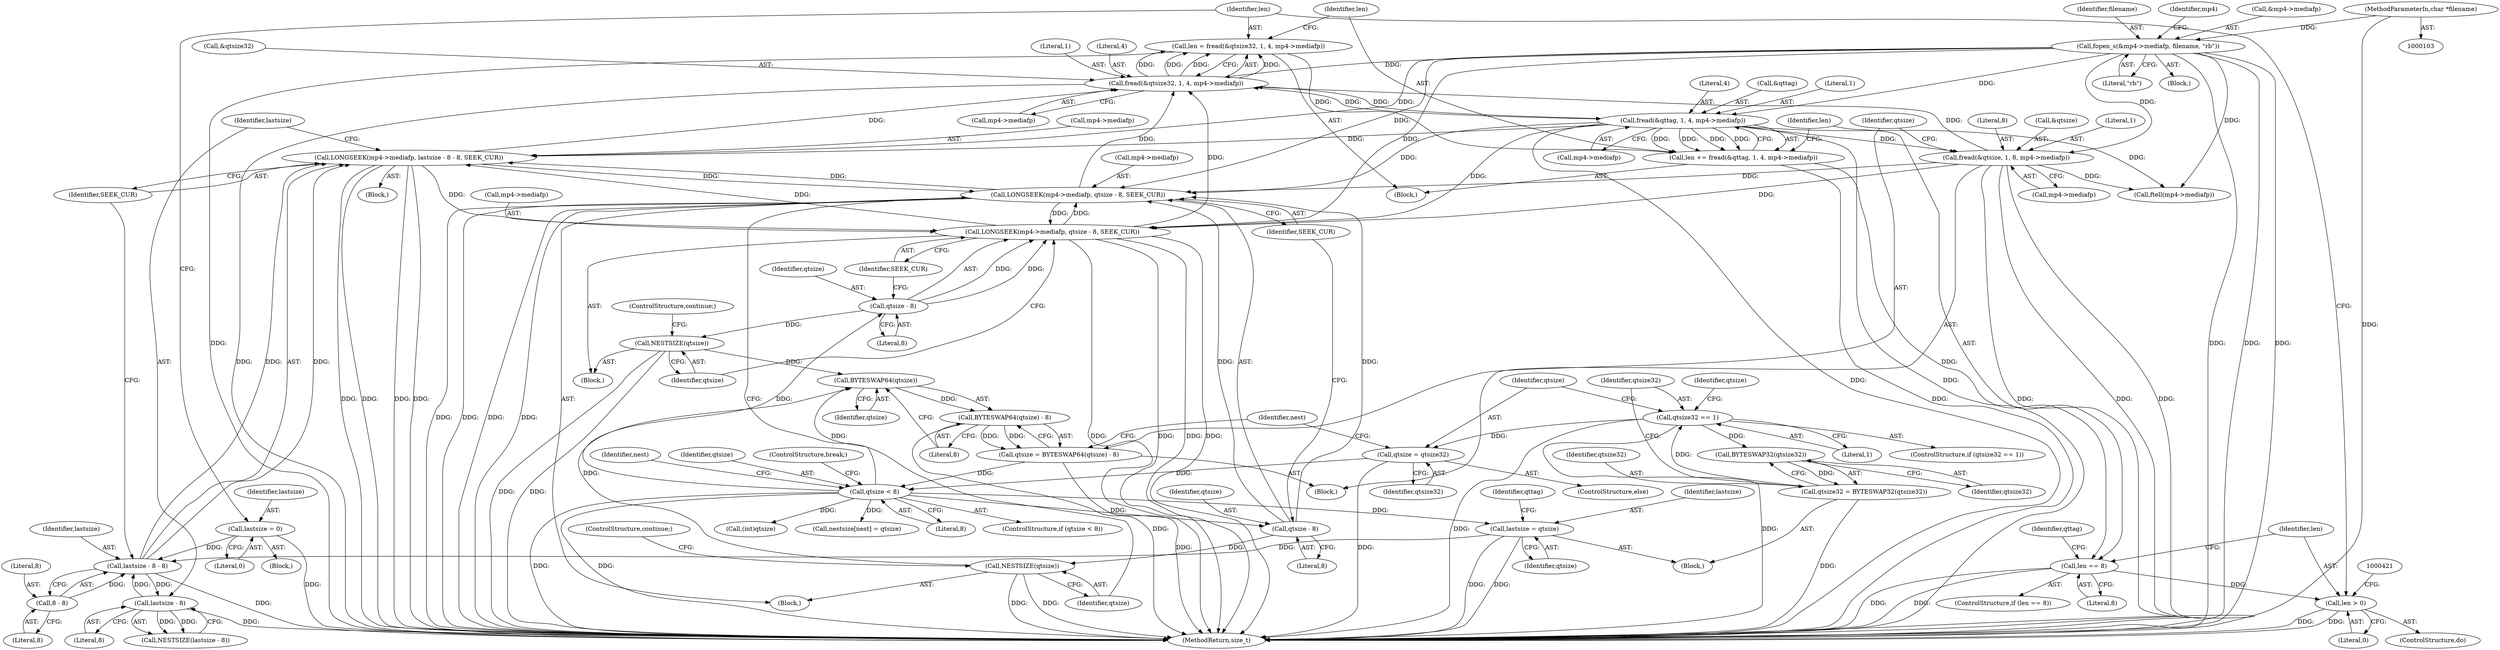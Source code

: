 digraph "0_gpmf-parser_341f12cd5b97ab419e53853ca00176457c9f1681_6@API" {
"1000154" [label="(Call,len = fread(&qtsize32, 1, 4, mp4->mediafp))"];
"1000156" [label="(Call,fread(&qtsize32, 1, 4, mp4->mediafp))"];
"1000125" [label="(Call,fopen_s(&mp4->mediafp, filename, \"rb\"))"];
"1000104" [label="(MethodParameterIn,char *filename)"];
"1000184" [label="(Call,LONGSEEK(mp4->mediafp, lastsize - 8 - 8, SEEK_CUR))"];
"1000166" [label="(Call,fread(&qttag, 1, 4, mp4->mediafp))"];
"1000188" [label="(Call,lastsize - 8 - 8)"];
"1000148" [label="(Call,lastsize = 0)"];
"1000243" [label="(Call,lastsize = qtsize)"];
"1000229" [label="(Call,qtsize < 8)"];
"1000216" [label="(Call,qtsize = BYTESWAP64(qtsize) - 8)"];
"1000218" [label="(Call,BYTESWAP64(qtsize) - 8)"];
"1000219" [label="(Call,BYTESWAP64(qtsize))"];
"1000409" [label="(Call,NESTSIZE(qtsize))"];
"1000405" [label="(Call,qtsize - 8)"];
"1000271" [label="(Call,NESTSIZE(qtsize))"];
"1000267" [label="(Call,qtsize - 8)"];
"1000223" [label="(Call,qtsize = qtsize32)"];
"1000204" [label="(Call,qtsize32 == 1)"];
"1000199" [label="(Call,qtsize32 = BYTESWAP32(qtsize32))"];
"1000201" [label="(Call,BYTESWAP32(qtsize32))"];
"1000195" [label="(Call,lastsize - 8)"];
"1000190" [label="(Call,8 - 8)"];
"1000401" [label="(Call,LONGSEEK(mp4->mediafp, qtsize - 8, SEEK_CUR))"];
"1000208" [label="(Call,fread(&qtsize, 1, 8, mp4->mediafp))"];
"1000263" [label="(Call,LONGSEEK(mp4->mediafp, qtsize - 8, SEEK_CUR))"];
"1000164" [label="(Call,len += fread(&qttag, 1, 4, mp4->mediafp))"];
"1000175" [label="(Call,len == 8)"];
"1000416" [label="(Call,len > 0)"];
"1000249" [label="(Identifier,qttag)"];
"1000189" [label="(Identifier,lastsize)"];
"1000401" [label="(Call,LONGSEEK(mp4->mediafp, qtsize - 8, SEEK_CUR))"];
"1000199" [label="(Call,qtsize32 = BYTESWAP32(qtsize32))"];
"1000243" [label="(Call,lastsize = qtsize)"];
"1000235" [label="(Identifier,nest)"];
"1000197" [label="(Literal,8)"];
"1000371" [label="(Call,ftell(mp4->mediafp))"];
"1000402" [label="(Call,mp4->mediafp)"];
"1000207" [label="(Block,)"];
"1000230" [label="(Identifier,qtsize)"];
"1000191" [label="(Literal,8)"];
"1000176" [label="(Identifier,len)"];
"1000131" [label="(Literal,\"rb\")"];
"1000175" [label="(Call,len == 8)"];
"1000161" [label="(Call,mp4->mediafp)"];
"1000218" [label="(Call,BYTESWAP64(qtsize) - 8)"];
"1000134" [label="(Identifier,mp4)"];
"1000271" [label="(Call,NESTSIZE(qtsize))"];
"1000154" [label="(Call,len = fread(&qtsize32, 1, 4, mp4->mediafp))"];
"1000104" [label="(MethodParameterIn,char *filename)"];
"1000153" [label="(Block,)"];
"1000188" [label="(Call,lastsize - 8 - 8)"];
"1000361" [label="(Call,(int)qtsize)"];
"1000206" [label="(Literal,1)"];
"1000418" [label="(Literal,0)"];
"1000125" [label="(Call,fopen_s(&mp4->mediafp, filename, \"rb\"))"];
"1000204" [label="(Call,qtsize32 == 1)"];
"1000182" [label="(Identifier,qttag)"];
"1000405" [label="(Call,qtsize - 8)"];
"1000232" [label="(ControlStructure,break;)"];
"1000136" [label="(Block,)"];
"1000212" [label="(Literal,8)"];
"1000205" [label="(Identifier,qtsize32)"];
"1000174" [label="(ControlStructure,if (len == 8))"];
"1000178" [label="(Block,)"];
"1000150" [label="(Literal,0)"];
"1000227" [label="(Identifier,nest)"];
"1000216" [label="(Call,qtsize = BYTESWAP64(qtsize) - 8)"];
"1000159" [label="(Literal,1)"];
"1000200" [label="(Identifier,qtsize32)"];
"1000165" [label="(Identifier,len)"];
"1000238" [label="(Call,nestsize[nest] = qtsize)"];
"1000224" [label="(Identifier,qtsize)"];
"1000231" [label="(Literal,8)"];
"1000222" [label="(ControlStructure,else)"];
"1000217" [label="(Identifier,qtsize)"];
"1000201" [label="(Call,BYTESWAP32(qtsize32))"];
"1000209" [label="(Call,&qtsize)"];
"1000169" [label="(Literal,1)"];
"1000164" [label="(Call,len += fread(&qttag, 1, 4, mp4->mediafp))"];
"1000160" [label="(Literal,4)"];
"1000126" [label="(Call,&mp4->mediafp)"];
"1000105" [label="(Block,)"];
"1000417" [label="(Identifier,len)"];
"1000268" [label="(Identifier,qtsize)"];
"1000130" [label="(Identifier,filename)"];
"1000184" [label="(Call,LONGSEEK(mp4->mediafp, lastsize - 8 - 8, SEEK_CUR))"];
"1000244" [label="(Identifier,lastsize)"];
"1000221" [label="(Literal,8)"];
"1000264" [label="(Call,mp4->mediafp)"];
"1000166" [label="(Call,fread(&qttag, 1, 4, mp4->mediafp))"];
"1000270" [label="(Identifier,SEEK_CUR)"];
"1000193" [label="(Identifier,SEEK_CUR)"];
"1000407" [label="(Literal,8)"];
"1000190" [label="(Call,8 - 8)"];
"1000411" [label="(ControlStructure,continue;)"];
"1000408" [label="(Identifier,SEEK_CUR)"];
"1000208" [label="(Call,fread(&qtsize, 1, 8, mp4->mediafp))"];
"1000156" [label="(Call,fread(&qtsize32, 1, 4, mp4->mediafp))"];
"1000211" [label="(Literal,1)"];
"1000406" [label="(Identifier,qtsize)"];
"1000263" [label="(Call,LONGSEEK(mp4->mediafp, qtsize - 8, SEEK_CUR))"];
"1000272" [label="(Identifier,qtsize)"];
"1000400" [label="(Block,)"];
"1000192" [label="(Literal,8)"];
"1000183" [label="(Block,)"];
"1000195" [label="(Call,lastsize - 8)"];
"1000210" [label="(Identifier,qtsize)"];
"1000185" [label="(Call,mp4->mediafp)"];
"1000203" [label="(ControlStructure,if (qtsize32 == 1))"];
"1000177" [label="(Literal,8)"];
"1000423" [label="(MethodReturn,size_t)"];
"1000155" [label="(Identifier,len)"];
"1000171" [label="(Call,mp4->mediafp)"];
"1000202" [label="(Identifier,qtsize32)"];
"1000220" [label="(Identifier,qtsize)"];
"1000219" [label="(Call,BYTESWAP64(qtsize))"];
"1000410" [label="(Identifier,qtsize)"];
"1000170" [label="(Literal,4)"];
"1000267" [label="(Call,qtsize - 8)"];
"1000223" [label="(Call,qtsize = qtsize32)"];
"1000157" [label="(Call,&qtsize32)"];
"1000167" [label="(Call,&qttag)"];
"1000194" [label="(Call,NESTSIZE(lastsize - 8))"];
"1000196" [label="(Identifier,lastsize)"];
"1000225" [label="(Identifier,qtsize32)"];
"1000213" [label="(Call,mp4->mediafp)"];
"1000262" [label="(Block,)"];
"1000152" [label="(ControlStructure,do)"];
"1000269" [label="(Literal,8)"];
"1000149" [label="(Identifier,lastsize)"];
"1000228" [label="(ControlStructure,if (qtsize < 8))"];
"1000273" [label="(ControlStructure,continue;)"];
"1000245" [label="(Identifier,qtsize)"];
"1000148" [label="(Call,lastsize = 0)"];
"1000416" [label="(Call,len > 0)"];
"1000409" [label="(Call,NESTSIZE(qtsize))"];
"1000229" [label="(Call,qtsize < 8)"];
"1000154" -> "1000153"  [label="AST: "];
"1000154" -> "1000156"  [label="CFG: "];
"1000155" -> "1000154"  [label="AST: "];
"1000156" -> "1000154"  [label="AST: "];
"1000165" -> "1000154"  [label="CFG: "];
"1000154" -> "1000423"  [label="DDG: "];
"1000156" -> "1000154"  [label="DDG: "];
"1000156" -> "1000154"  [label="DDG: "];
"1000156" -> "1000154"  [label="DDG: "];
"1000156" -> "1000154"  [label="DDG: "];
"1000154" -> "1000164"  [label="DDG: "];
"1000156" -> "1000161"  [label="CFG: "];
"1000157" -> "1000156"  [label="AST: "];
"1000159" -> "1000156"  [label="AST: "];
"1000160" -> "1000156"  [label="AST: "];
"1000161" -> "1000156"  [label="AST: "];
"1000156" -> "1000423"  [label="DDG: "];
"1000125" -> "1000156"  [label="DDG: "];
"1000184" -> "1000156"  [label="DDG: "];
"1000401" -> "1000156"  [label="DDG: "];
"1000263" -> "1000156"  [label="DDG: "];
"1000208" -> "1000156"  [label="DDG: "];
"1000166" -> "1000156"  [label="DDG: "];
"1000156" -> "1000166"  [label="DDG: "];
"1000125" -> "1000105"  [label="AST: "];
"1000125" -> "1000131"  [label="CFG: "];
"1000126" -> "1000125"  [label="AST: "];
"1000130" -> "1000125"  [label="AST: "];
"1000131" -> "1000125"  [label="AST: "];
"1000134" -> "1000125"  [label="CFG: "];
"1000125" -> "1000423"  [label="DDG: "];
"1000125" -> "1000423"  [label="DDG: "];
"1000125" -> "1000423"  [label="DDG: "];
"1000104" -> "1000125"  [label="DDG: "];
"1000125" -> "1000166"  [label="DDG: "];
"1000125" -> "1000184"  [label="DDG: "];
"1000125" -> "1000208"  [label="DDG: "];
"1000125" -> "1000263"  [label="DDG: "];
"1000125" -> "1000371"  [label="DDG: "];
"1000125" -> "1000401"  [label="DDG: "];
"1000104" -> "1000103"  [label="AST: "];
"1000104" -> "1000423"  [label="DDG: "];
"1000184" -> "1000183"  [label="AST: "];
"1000184" -> "1000193"  [label="CFG: "];
"1000185" -> "1000184"  [label="AST: "];
"1000188" -> "1000184"  [label="AST: "];
"1000193" -> "1000184"  [label="AST: "];
"1000196" -> "1000184"  [label="CFG: "];
"1000184" -> "1000423"  [label="DDG: "];
"1000184" -> "1000423"  [label="DDG: "];
"1000184" -> "1000423"  [label="DDG: "];
"1000184" -> "1000423"  [label="DDG: "];
"1000166" -> "1000184"  [label="DDG: "];
"1000188" -> "1000184"  [label="DDG: "];
"1000188" -> "1000184"  [label="DDG: "];
"1000401" -> "1000184"  [label="DDG: "];
"1000263" -> "1000184"  [label="DDG: "];
"1000184" -> "1000263"  [label="DDG: "];
"1000184" -> "1000401"  [label="DDG: "];
"1000166" -> "1000164"  [label="AST: "];
"1000166" -> "1000171"  [label="CFG: "];
"1000167" -> "1000166"  [label="AST: "];
"1000169" -> "1000166"  [label="AST: "];
"1000170" -> "1000166"  [label="AST: "];
"1000171" -> "1000166"  [label="AST: "];
"1000164" -> "1000166"  [label="CFG: "];
"1000166" -> "1000423"  [label="DDG: "];
"1000166" -> "1000423"  [label="DDG: "];
"1000166" -> "1000164"  [label="DDG: "];
"1000166" -> "1000164"  [label="DDG: "];
"1000166" -> "1000164"  [label="DDG: "];
"1000166" -> "1000164"  [label="DDG: "];
"1000166" -> "1000208"  [label="DDG: "];
"1000166" -> "1000263"  [label="DDG: "];
"1000166" -> "1000371"  [label="DDG: "];
"1000166" -> "1000401"  [label="DDG: "];
"1000188" -> "1000190"  [label="CFG: "];
"1000189" -> "1000188"  [label="AST: "];
"1000190" -> "1000188"  [label="AST: "];
"1000193" -> "1000188"  [label="CFG: "];
"1000188" -> "1000423"  [label="DDG: "];
"1000148" -> "1000188"  [label="DDG: "];
"1000243" -> "1000188"  [label="DDG: "];
"1000195" -> "1000188"  [label="DDG: "];
"1000190" -> "1000188"  [label="DDG: "];
"1000188" -> "1000195"  [label="DDG: "];
"1000148" -> "1000136"  [label="AST: "];
"1000148" -> "1000150"  [label="CFG: "];
"1000149" -> "1000148"  [label="AST: "];
"1000150" -> "1000148"  [label="AST: "];
"1000155" -> "1000148"  [label="CFG: "];
"1000148" -> "1000423"  [label="DDG: "];
"1000243" -> "1000178"  [label="AST: "];
"1000243" -> "1000245"  [label="CFG: "];
"1000244" -> "1000243"  [label="AST: "];
"1000245" -> "1000243"  [label="AST: "];
"1000249" -> "1000243"  [label="CFG: "];
"1000243" -> "1000423"  [label="DDG: "];
"1000243" -> "1000423"  [label="DDG: "];
"1000229" -> "1000243"  [label="DDG: "];
"1000229" -> "1000228"  [label="AST: "];
"1000229" -> "1000231"  [label="CFG: "];
"1000230" -> "1000229"  [label="AST: "];
"1000231" -> "1000229"  [label="AST: "];
"1000232" -> "1000229"  [label="CFG: "];
"1000235" -> "1000229"  [label="CFG: "];
"1000229" -> "1000423"  [label="DDG: "];
"1000229" -> "1000423"  [label="DDG: "];
"1000229" -> "1000219"  [label="DDG: "];
"1000216" -> "1000229"  [label="DDG: "];
"1000223" -> "1000229"  [label="DDG: "];
"1000229" -> "1000238"  [label="DDG: "];
"1000229" -> "1000267"  [label="DDG: "];
"1000229" -> "1000361"  [label="DDG: "];
"1000229" -> "1000405"  [label="DDG: "];
"1000216" -> "1000207"  [label="AST: "];
"1000216" -> "1000218"  [label="CFG: "];
"1000217" -> "1000216"  [label="AST: "];
"1000218" -> "1000216"  [label="AST: "];
"1000227" -> "1000216"  [label="CFG: "];
"1000216" -> "1000423"  [label="DDG: "];
"1000218" -> "1000216"  [label="DDG: "];
"1000218" -> "1000216"  [label="DDG: "];
"1000218" -> "1000221"  [label="CFG: "];
"1000219" -> "1000218"  [label="AST: "];
"1000221" -> "1000218"  [label="AST: "];
"1000218" -> "1000423"  [label="DDG: "];
"1000219" -> "1000218"  [label="DDG: "];
"1000219" -> "1000220"  [label="CFG: "];
"1000220" -> "1000219"  [label="AST: "];
"1000221" -> "1000219"  [label="CFG: "];
"1000409" -> "1000219"  [label="DDG: "];
"1000271" -> "1000219"  [label="DDG: "];
"1000409" -> "1000400"  [label="AST: "];
"1000409" -> "1000410"  [label="CFG: "];
"1000410" -> "1000409"  [label="AST: "];
"1000411" -> "1000409"  [label="CFG: "];
"1000409" -> "1000423"  [label="DDG: "];
"1000409" -> "1000423"  [label="DDG: "];
"1000405" -> "1000409"  [label="DDG: "];
"1000405" -> "1000401"  [label="AST: "];
"1000405" -> "1000407"  [label="CFG: "];
"1000406" -> "1000405"  [label="AST: "];
"1000407" -> "1000405"  [label="AST: "];
"1000408" -> "1000405"  [label="CFG: "];
"1000405" -> "1000401"  [label="DDG: "];
"1000405" -> "1000401"  [label="DDG: "];
"1000271" -> "1000262"  [label="AST: "];
"1000271" -> "1000272"  [label="CFG: "];
"1000272" -> "1000271"  [label="AST: "];
"1000273" -> "1000271"  [label="CFG: "];
"1000271" -> "1000423"  [label="DDG: "];
"1000271" -> "1000423"  [label="DDG: "];
"1000267" -> "1000271"  [label="DDG: "];
"1000267" -> "1000263"  [label="AST: "];
"1000267" -> "1000269"  [label="CFG: "];
"1000268" -> "1000267"  [label="AST: "];
"1000269" -> "1000267"  [label="AST: "];
"1000270" -> "1000267"  [label="CFG: "];
"1000267" -> "1000263"  [label="DDG: "];
"1000267" -> "1000263"  [label="DDG: "];
"1000223" -> "1000222"  [label="AST: "];
"1000223" -> "1000225"  [label="CFG: "];
"1000224" -> "1000223"  [label="AST: "];
"1000225" -> "1000223"  [label="AST: "];
"1000227" -> "1000223"  [label="CFG: "];
"1000223" -> "1000423"  [label="DDG: "];
"1000204" -> "1000223"  [label="DDG: "];
"1000204" -> "1000203"  [label="AST: "];
"1000204" -> "1000206"  [label="CFG: "];
"1000205" -> "1000204"  [label="AST: "];
"1000206" -> "1000204"  [label="AST: "];
"1000210" -> "1000204"  [label="CFG: "];
"1000224" -> "1000204"  [label="CFG: "];
"1000204" -> "1000423"  [label="DDG: "];
"1000204" -> "1000423"  [label="DDG: "];
"1000204" -> "1000201"  [label="DDG: "];
"1000199" -> "1000204"  [label="DDG: "];
"1000199" -> "1000178"  [label="AST: "];
"1000199" -> "1000201"  [label="CFG: "];
"1000200" -> "1000199"  [label="AST: "];
"1000201" -> "1000199"  [label="AST: "];
"1000205" -> "1000199"  [label="CFG: "];
"1000199" -> "1000423"  [label="DDG: "];
"1000201" -> "1000199"  [label="DDG: "];
"1000201" -> "1000202"  [label="CFG: "];
"1000202" -> "1000201"  [label="AST: "];
"1000195" -> "1000194"  [label="AST: "];
"1000195" -> "1000197"  [label="CFG: "];
"1000196" -> "1000195"  [label="AST: "];
"1000197" -> "1000195"  [label="AST: "];
"1000194" -> "1000195"  [label="CFG: "];
"1000195" -> "1000423"  [label="DDG: "];
"1000195" -> "1000194"  [label="DDG: "];
"1000195" -> "1000194"  [label="DDG: "];
"1000190" -> "1000192"  [label="CFG: "];
"1000191" -> "1000190"  [label="AST: "];
"1000192" -> "1000190"  [label="AST: "];
"1000401" -> "1000400"  [label="AST: "];
"1000401" -> "1000408"  [label="CFG: "];
"1000402" -> "1000401"  [label="AST: "];
"1000408" -> "1000401"  [label="AST: "];
"1000410" -> "1000401"  [label="CFG: "];
"1000401" -> "1000423"  [label="DDG: "];
"1000401" -> "1000423"  [label="DDG: "];
"1000401" -> "1000423"  [label="DDG: "];
"1000401" -> "1000423"  [label="DDG: "];
"1000401" -> "1000263"  [label="DDG: "];
"1000208" -> "1000401"  [label="DDG: "];
"1000263" -> "1000401"  [label="DDG: "];
"1000208" -> "1000207"  [label="AST: "];
"1000208" -> "1000213"  [label="CFG: "];
"1000209" -> "1000208"  [label="AST: "];
"1000211" -> "1000208"  [label="AST: "];
"1000212" -> "1000208"  [label="AST: "];
"1000213" -> "1000208"  [label="AST: "];
"1000217" -> "1000208"  [label="CFG: "];
"1000208" -> "1000423"  [label="DDG: "];
"1000208" -> "1000423"  [label="DDG: "];
"1000208" -> "1000423"  [label="DDG: "];
"1000208" -> "1000263"  [label="DDG: "];
"1000208" -> "1000371"  [label="DDG: "];
"1000263" -> "1000262"  [label="AST: "];
"1000263" -> "1000270"  [label="CFG: "];
"1000264" -> "1000263"  [label="AST: "];
"1000270" -> "1000263"  [label="AST: "];
"1000272" -> "1000263"  [label="CFG: "];
"1000263" -> "1000423"  [label="DDG: "];
"1000263" -> "1000423"  [label="DDG: "];
"1000263" -> "1000423"  [label="DDG: "];
"1000263" -> "1000423"  [label="DDG: "];
"1000164" -> "1000153"  [label="AST: "];
"1000165" -> "1000164"  [label="AST: "];
"1000176" -> "1000164"  [label="CFG: "];
"1000164" -> "1000423"  [label="DDG: "];
"1000164" -> "1000175"  [label="DDG: "];
"1000175" -> "1000174"  [label="AST: "];
"1000175" -> "1000177"  [label="CFG: "];
"1000176" -> "1000175"  [label="AST: "];
"1000177" -> "1000175"  [label="AST: "];
"1000417" -> "1000175"  [label="CFG: "];
"1000182" -> "1000175"  [label="CFG: "];
"1000175" -> "1000423"  [label="DDG: "];
"1000175" -> "1000423"  [label="DDG: "];
"1000175" -> "1000416"  [label="DDG: "];
"1000416" -> "1000152"  [label="AST: "];
"1000416" -> "1000418"  [label="CFG: "];
"1000417" -> "1000416"  [label="AST: "];
"1000418" -> "1000416"  [label="AST: "];
"1000155" -> "1000416"  [label="CFG: "];
"1000421" -> "1000416"  [label="CFG: "];
"1000416" -> "1000423"  [label="DDG: "];
"1000416" -> "1000423"  [label="DDG: "];
}
